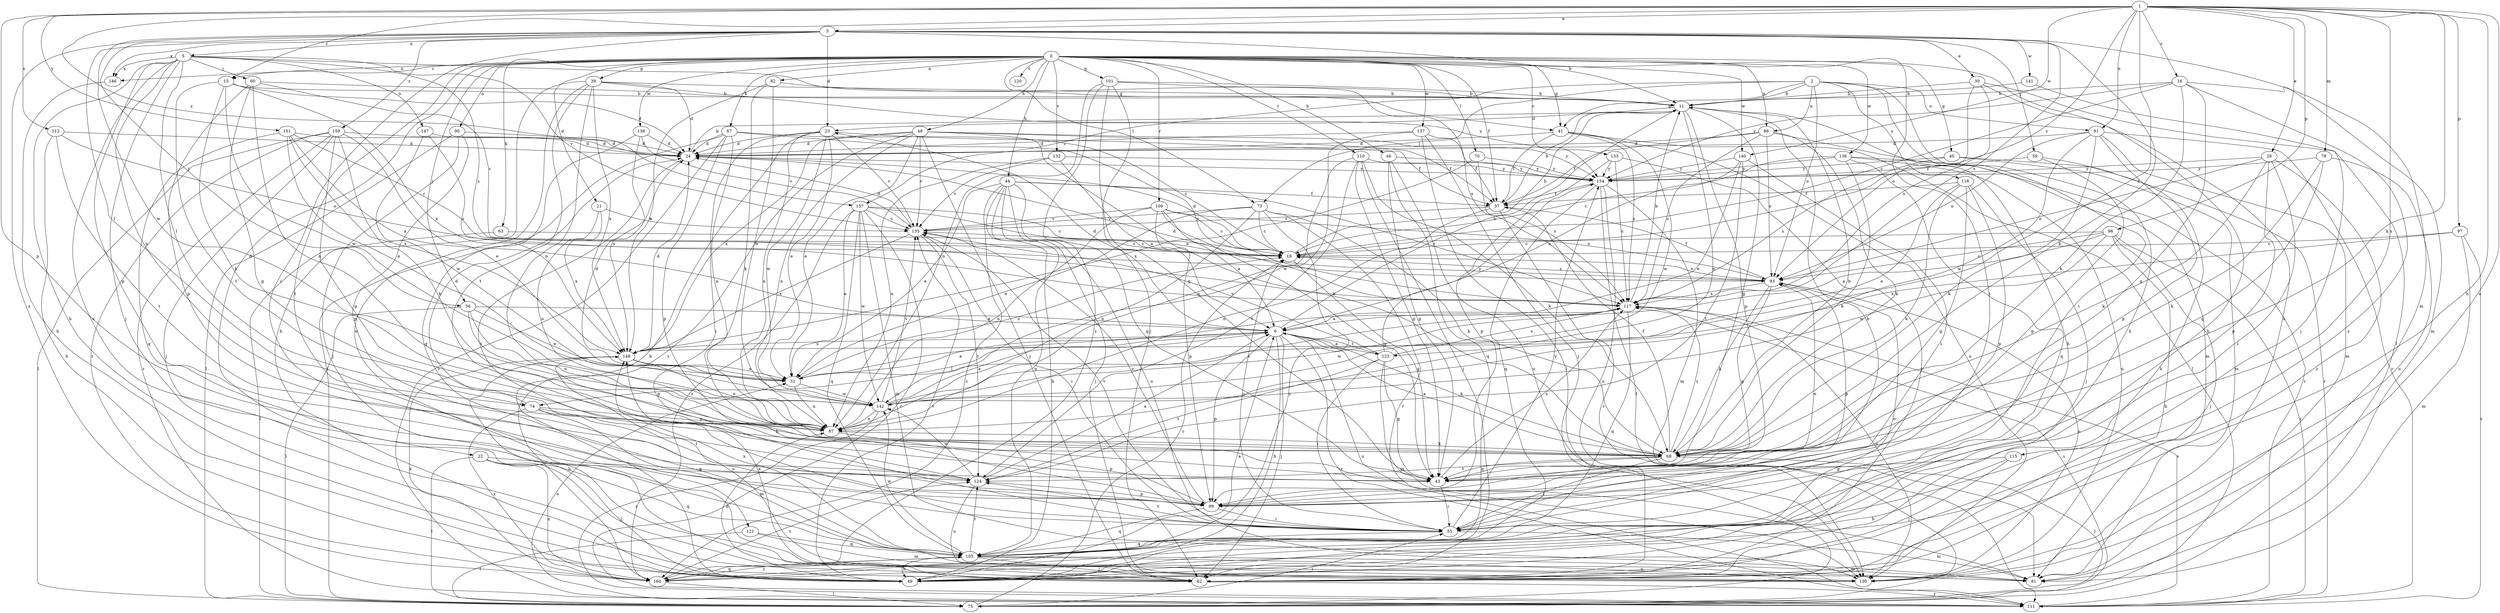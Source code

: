 strict digraph  {
0;
1;
2;
3;
5;
6;
11;
15;
16;
18;
21;
22;
23;
24;
28;
30;
31;
37;
39;
40;
41;
43;
44;
46;
48;
49;
55;
56;
59;
60;
62;
63;
67;
68;
70;
73;
74;
75;
78;
81;
82;
86;
87;
90;
91;
93;
96;
97;
99;
101;
105;
109;
110;
111;
112;
115;
116;
117;
120;
121;
123;
124;
130;
132;
133;
135;
136;
137;
138;
140;
141;
142;
146;
147;
148;
151;
154;
157;
159;
160;
0 -> 15  [label=c];
0 -> 21  [label=d];
0 -> 22  [label=d];
0 -> 37  [label=f];
0 -> 39  [label=g];
0 -> 40  [label=g];
0 -> 41  [label=g];
0 -> 44  [label=h];
0 -> 46  [label=h];
0 -> 48  [label=h];
0 -> 55  [label=i];
0 -> 56  [label=j];
0 -> 63  [label=k];
0 -> 67  [label=k];
0 -> 70  [label=l];
0 -> 73  [label=l];
0 -> 82  [label=n];
0 -> 86  [label=n];
0 -> 90  [label=o];
0 -> 101  [label=q];
0 -> 109  [label=r];
0 -> 110  [label=r];
0 -> 120  [label=t];
0 -> 121  [label=t];
0 -> 130  [label=u];
0 -> 132  [label=v];
0 -> 133  [label=v];
0 -> 136  [label=w];
0 -> 137  [label=w];
0 -> 138  [label=w];
0 -> 140  [label=w];
0 -> 146  [label=x];
1 -> 3  [label=a];
1 -> 15  [label=c];
1 -> 16  [label=c];
1 -> 18  [label=c];
1 -> 28  [label=e];
1 -> 49  [label=h];
1 -> 68  [label=k];
1 -> 78  [label=m];
1 -> 91  [label=o];
1 -> 96  [label=p];
1 -> 97  [label=p];
1 -> 99  [label=p];
1 -> 112  [label=s];
1 -> 115  [label=s];
1 -> 123  [label=t];
1 -> 130  [label=u];
1 -> 140  [label=w];
1 -> 151  [label=y];
1 -> 157  [label=z];
2 -> 11  [label=b];
2 -> 41  [label=g];
2 -> 49  [label=h];
2 -> 55  [label=i];
2 -> 73  [label=l];
2 -> 86  [label=n];
2 -> 91  [label=o];
2 -> 93  [label=o];
2 -> 116  [label=s];
2 -> 157  [label=z];
3 -> 5  [label=a];
3 -> 11  [label=b];
3 -> 23  [label=d];
3 -> 30  [label=e];
3 -> 55  [label=i];
3 -> 56  [label=j];
3 -> 59  [label=j];
3 -> 68  [label=k];
3 -> 74  [label=l];
3 -> 81  [label=m];
3 -> 117  [label=s];
3 -> 141  [label=w];
3 -> 142  [label=w];
3 -> 146  [label=x];
3 -> 159  [label=z];
3 -> 160  [label=z];
5 -> 41  [label=g];
5 -> 49  [label=h];
5 -> 60  [label=j];
5 -> 62  [label=j];
5 -> 74  [label=l];
5 -> 87  [label=n];
5 -> 99  [label=p];
5 -> 117  [label=s];
5 -> 130  [label=u];
5 -> 135  [label=v];
5 -> 146  [label=x];
5 -> 147  [label=x];
6 -> 11  [label=b];
6 -> 23  [label=d];
6 -> 31  [label=e];
6 -> 49  [label=h];
6 -> 62  [label=j];
6 -> 68  [label=k];
6 -> 74  [label=l];
6 -> 99  [label=p];
6 -> 111  [label=r];
6 -> 123  [label=t];
6 -> 130  [label=u];
6 -> 148  [label=x];
11 -> 23  [label=d];
11 -> 43  [label=g];
11 -> 49  [label=h];
11 -> 87  [label=n];
11 -> 99  [label=p];
15 -> 11  [label=b];
15 -> 24  [label=d];
15 -> 68  [label=k];
15 -> 124  [label=t];
15 -> 142  [label=w];
15 -> 148  [label=x];
16 -> 11  [label=b];
16 -> 18  [label=c];
16 -> 43  [label=g];
16 -> 68  [label=k];
16 -> 81  [label=m];
16 -> 154  [label=y];
16 -> 160  [label=z];
18 -> 11  [label=b];
18 -> 24  [label=d];
18 -> 43  [label=g];
18 -> 93  [label=o];
21 -> 87  [label=n];
21 -> 135  [label=v];
21 -> 148  [label=x];
22 -> 43  [label=g];
22 -> 62  [label=j];
22 -> 75  [label=l];
22 -> 105  [label=q];
22 -> 160  [label=z];
23 -> 24  [label=d];
23 -> 31  [label=e];
23 -> 37  [label=f];
23 -> 49  [label=h];
23 -> 55  [label=i];
23 -> 87  [label=n];
23 -> 135  [label=v];
23 -> 142  [label=w];
24 -> 11  [label=b];
24 -> 55  [label=i];
24 -> 154  [label=y];
28 -> 55  [label=i];
28 -> 68  [label=k];
28 -> 93  [label=o];
28 -> 99  [label=p];
28 -> 154  [label=y];
28 -> 160  [label=z];
30 -> 11  [label=b];
30 -> 49  [label=h];
30 -> 75  [label=l];
30 -> 93  [label=o];
30 -> 117  [label=s];
31 -> 18  [label=c];
31 -> 24  [label=d];
31 -> 87  [label=n];
31 -> 142  [label=w];
37 -> 11  [label=b];
37 -> 87  [label=n];
37 -> 111  [label=r];
37 -> 135  [label=v];
39 -> 11  [label=b];
39 -> 24  [label=d];
39 -> 49  [label=h];
39 -> 87  [label=n];
39 -> 124  [label=t];
39 -> 130  [label=u];
39 -> 148  [label=x];
39 -> 154  [label=y];
40 -> 81  [label=m];
40 -> 111  [label=r];
40 -> 117  [label=s];
40 -> 154  [label=y];
41 -> 24  [label=d];
41 -> 37  [label=f];
41 -> 75  [label=l];
41 -> 117  [label=s];
41 -> 130  [label=u];
41 -> 142  [label=w];
43 -> 55  [label=i];
43 -> 117  [label=s];
44 -> 31  [label=e];
44 -> 37  [label=f];
44 -> 43  [label=g];
44 -> 49  [label=h];
44 -> 62  [label=j];
44 -> 105  [label=q];
44 -> 117  [label=s];
44 -> 130  [label=u];
44 -> 160  [label=z];
46 -> 43  [label=g];
46 -> 105  [label=q];
46 -> 130  [label=u];
46 -> 154  [label=y];
48 -> 24  [label=d];
48 -> 31  [label=e];
48 -> 37  [label=f];
48 -> 62  [label=j];
48 -> 68  [label=k];
48 -> 87  [label=n];
48 -> 135  [label=v];
48 -> 148  [label=x];
48 -> 154  [label=y];
48 -> 160  [label=z];
49 -> 6  [label=a];
49 -> 87  [label=n];
49 -> 135  [label=v];
55 -> 11  [label=b];
55 -> 18  [label=c];
55 -> 81  [label=m];
55 -> 105  [label=q];
55 -> 124  [label=t];
55 -> 135  [label=v];
55 -> 154  [label=y];
56 -> 6  [label=a];
56 -> 31  [label=e];
56 -> 43  [label=g];
56 -> 75  [label=l];
56 -> 87  [label=n];
59 -> 49  [label=h];
59 -> 99  [label=p];
59 -> 154  [label=y];
60 -> 11  [label=b];
60 -> 18  [label=c];
60 -> 43  [label=g];
60 -> 87  [label=n];
60 -> 99  [label=p];
62 -> 111  [label=r];
62 -> 148  [label=x];
63 -> 18  [label=c];
63 -> 75  [label=l];
67 -> 18  [label=c];
67 -> 24  [label=d];
67 -> 75  [label=l];
67 -> 87  [label=n];
67 -> 99  [label=p];
67 -> 111  [label=r];
67 -> 117  [label=s];
68 -> 6  [label=a];
68 -> 11  [label=b];
68 -> 37  [label=f];
68 -> 43  [label=g];
68 -> 55  [label=i];
68 -> 75  [label=l];
68 -> 117  [label=s];
68 -> 124  [label=t];
70 -> 117  [label=s];
70 -> 148  [label=x];
70 -> 154  [label=y];
73 -> 18  [label=c];
73 -> 31  [label=e];
73 -> 68  [label=k];
73 -> 87  [label=n];
73 -> 111  [label=r];
73 -> 135  [label=v];
73 -> 160  [label=z];
74 -> 24  [label=d];
74 -> 68  [label=k];
74 -> 81  [label=m];
74 -> 87  [label=n];
74 -> 124  [label=t];
74 -> 160  [label=z];
75 -> 18  [label=c];
75 -> 55  [label=i];
75 -> 117  [label=s];
78 -> 43  [label=g];
78 -> 68  [label=k];
78 -> 130  [label=u];
78 -> 154  [label=y];
82 -> 11  [label=b];
82 -> 68  [label=k];
82 -> 142  [label=w];
82 -> 148  [label=x];
86 -> 24  [label=d];
86 -> 37  [label=f];
86 -> 68  [label=k];
86 -> 81  [label=m];
86 -> 93  [label=o];
86 -> 117  [label=s];
87 -> 68  [label=k];
87 -> 99  [label=p];
90 -> 24  [label=d];
90 -> 62  [label=j];
90 -> 75  [label=l];
90 -> 99  [label=p];
91 -> 24  [label=d];
91 -> 68  [label=k];
91 -> 81  [label=m];
91 -> 93  [label=o];
91 -> 99  [label=p];
91 -> 111  [label=r];
91 -> 142  [label=w];
93 -> 18  [label=c];
93 -> 37  [label=f];
93 -> 43  [label=g];
93 -> 68  [label=k];
93 -> 99  [label=p];
93 -> 117  [label=s];
93 -> 130  [label=u];
96 -> 6  [label=a];
96 -> 18  [label=c];
96 -> 49  [label=h];
96 -> 62  [label=j];
96 -> 93  [label=o];
96 -> 111  [label=r];
96 -> 142  [label=w];
97 -> 18  [label=c];
97 -> 81  [label=m];
97 -> 111  [label=r];
97 -> 148  [label=x];
99 -> 55  [label=i];
99 -> 93  [label=o];
99 -> 105  [label=q];
99 -> 135  [label=v];
101 -> 11  [label=b];
101 -> 43  [label=g];
101 -> 62  [label=j];
101 -> 87  [label=n];
101 -> 117  [label=s];
101 -> 160  [label=z];
105 -> 49  [label=h];
105 -> 62  [label=j];
105 -> 81  [label=m];
105 -> 93  [label=o];
105 -> 124  [label=t];
105 -> 130  [label=u];
105 -> 142  [label=w];
105 -> 148  [label=x];
105 -> 160  [label=z];
109 -> 6  [label=a];
109 -> 18  [label=c];
109 -> 43  [label=g];
109 -> 87  [label=n];
109 -> 93  [label=o];
109 -> 99  [label=p];
109 -> 135  [label=v];
110 -> 43  [label=g];
110 -> 62  [label=j];
110 -> 68  [label=k];
110 -> 87  [label=n];
110 -> 124  [label=t];
110 -> 154  [label=y];
111 -> 31  [label=e];
111 -> 117  [label=s];
112 -> 24  [label=d];
112 -> 49  [label=h];
112 -> 93  [label=o];
112 -> 124  [label=t];
115 -> 43  [label=g];
115 -> 49  [label=h];
115 -> 62  [label=j];
116 -> 31  [label=e];
116 -> 37  [label=f];
116 -> 43  [label=g];
116 -> 62  [label=j];
116 -> 68  [label=k];
116 -> 99  [label=p];
117 -> 6  [label=a];
117 -> 11  [label=b];
117 -> 24  [label=d];
117 -> 105  [label=q];
117 -> 130  [label=u];
117 -> 142  [label=w];
121 -> 75  [label=l];
121 -> 81  [label=m];
121 -> 105  [label=q];
123 -> 6  [label=a];
123 -> 43  [label=g];
123 -> 55  [label=i];
123 -> 81  [label=m];
123 -> 117  [label=s];
123 -> 124  [label=t];
123 -> 135  [label=v];
123 -> 154  [label=y];
124 -> 6  [label=a];
124 -> 99  [label=p];
124 -> 130  [label=u];
124 -> 142  [label=w];
132 -> 6  [label=a];
132 -> 87  [label=n];
132 -> 135  [label=v];
132 -> 154  [label=y];
133 -> 62  [label=j];
133 -> 99  [label=p];
133 -> 117  [label=s];
133 -> 154  [label=y];
135 -> 18  [label=c];
135 -> 24  [label=d];
135 -> 55  [label=i];
135 -> 124  [label=t];
135 -> 148  [label=x];
136 -> 18  [label=c];
136 -> 68  [label=k];
136 -> 105  [label=q];
136 -> 111  [label=r];
136 -> 130  [label=u];
136 -> 154  [label=y];
137 -> 24  [label=d];
137 -> 37  [label=f];
137 -> 62  [label=j];
137 -> 75  [label=l];
137 -> 142  [label=w];
138 -> 24  [label=d];
138 -> 105  [label=q];
138 -> 135  [label=v];
138 -> 148  [label=x];
140 -> 6  [label=a];
140 -> 31  [label=e];
140 -> 55  [label=i];
140 -> 124  [label=t];
140 -> 154  [label=y];
141 -> 11  [label=b];
141 -> 62  [label=j];
142 -> 6  [label=a];
142 -> 87  [label=n];
142 -> 111  [label=r];
142 -> 117  [label=s];
142 -> 135  [label=v];
146 -> 49  [label=h];
147 -> 24  [label=d];
147 -> 117  [label=s];
147 -> 142  [label=w];
148 -> 24  [label=d];
148 -> 31  [label=e];
148 -> 49  [label=h];
148 -> 87  [label=n];
148 -> 130  [label=u];
151 -> 6  [label=a];
151 -> 18  [label=c];
151 -> 24  [label=d];
151 -> 31  [label=e];
151 -> 105  [label=q];
151 -> 148  [label=x];
154 -> 37  [label=f];
154 -> 75  [label=l];
154 -> 81  [label=m];
154 -> 105  [label=q];
154 -> 130  [label=u];
157 -> 18  [label=c];
157 -> 31  [label=e];
157 -> 81  [label=m];
157 -> 93  [label=o];
157 -> 105  [label=q];
157 -> 111  [label=r];
157 -> 135  [label=v];
157 -> 142  [label=w];
157 -> 160  [label=z];
159 -> 24  [label=d];
159 -> 31  [label=e];
159 -> 43  [label=g];
159 -> 62  [label=j];
159 -> 68  [label=k];
159 -> 75  [label=l];
159 -> 111  [label=r];
159 -> 160  [label=z];
160 -> 75  [label=l];
160 -> 105  [label=q];
160 -> 124  [label=t];
160 -> 148  [label=x];
}
